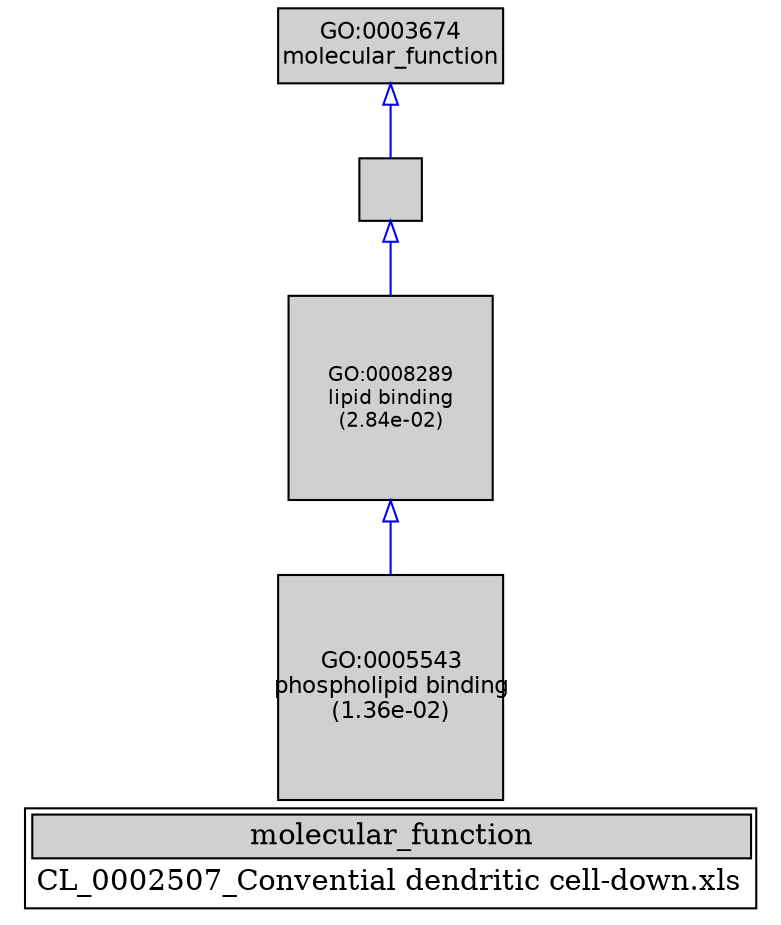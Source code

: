 digraph "molecular_function" {
graph [ bgcolor = "#FFFFFF", label = <<TABLE COLOR="black" BGCOLOR="white"><TR><TD COLSPAN="2" BGCOLOR="#D0D0D0"><FONT COLOR="black">molecular_function</FONT></TD></TR><TR><TD BORDER="0">CL_0002507_Convential dendritic cell-down.xls</TD></TR></TABLE>> ];
node [ fontname = "Helvetica" ];

subgraph "nodes" {

node [ style = "filled", fixedsize = "true", width = 1, shape = "box", fontsize = 9, fillcolor = "#D0D0D0", fontcolor = "black", color = "black" ];

"GO:0005543" [ URL = "#GO:0005543", label = <<TABLE BORDER="0"><TR><TD>GO:0005543<BR/>phospholipid binding<BR/>(1.36e-02)</TD></TR></TABLE>>, width = 1.5, shape = "box", fontsize = 10.8, height = 1.5 ];
"GO:0008289" [ URL = "#GO:0008289", label = <<TABLE BORDER="0"><TR><TD>GO:0008289<BR/>lipid binding<BR/>(2.84e-02)</TD></TR></TABLE>>, width = 1.36595441813, shape = "box", fontsize = 9.83487181055, height = 1.36595441813 ];
"GO:0003674" [ URL = "#GO:0003674", label = <<TABLE BORDER="0"><TR><TD>GO:0003674<BR/>molecular_function</TD></TR></TABLE>>, width = 1.5, shape = "box", fontsize = 10.8 ];
"GO:0005488" [ URL = "#GO:0005488", label = "", width = 0.419249172658, shape = "box", height = 0.419249172658 ];
}
subgraph "edges" {


edge [ dir = "back", weight = 1 ];
subgraph "regulates" {


edge [ color = "cyan", arrowtail = "none" ];
subgraph "positive" {


edge [ color = "green", arrowtail = "vee" ];
}
subgraph "negative" {


edge [ color = "red", arrowtail = "tee" ];
}
}
subgraph "part_of" {


edge [ color = "purple", arrowtail = "diamond", weight = 2.5 ];
}
subgraph "is_a" {


edge [ color = "blue", arrowtail = "empty", weight = 5.0 ];
"GO:0003674" -> "GO:0005488";
"GO:0008289" -> "GO:0005543";
"GO:0005488" -> "GO:0008289";
}
}
}
